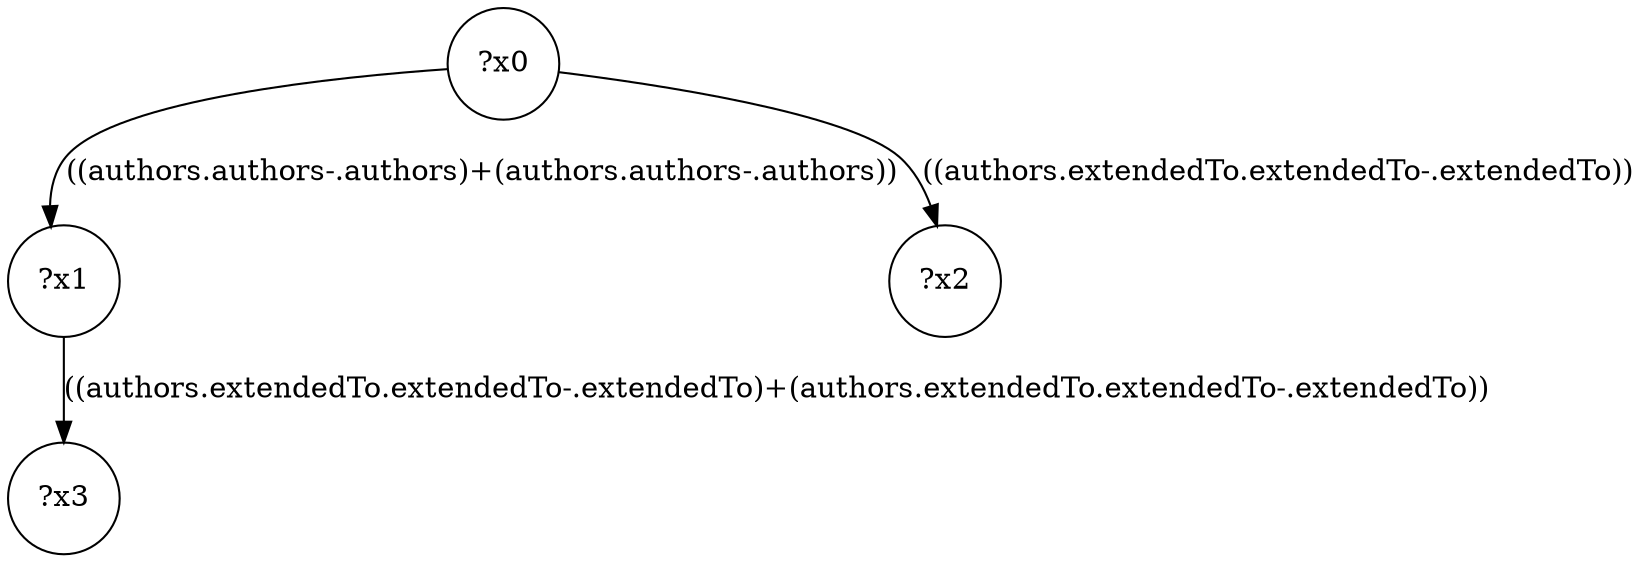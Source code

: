digraph g {
	x0 [shape=circle, label="?x0"];
	x1 [shape=circle, label="?x1"];
	x0 -> x1 [label="((authors.authors-.authors)+(authors.authors-.authors))"];
	x2 [shape=circle, label="?x2"];
	x0 -> x2 [label="((authors.extendedTo.extendedTo-.extendedTo))"];
	x3 [shape=circle, label="?x3"];
	x1 -> x3 [label="((authors.extendedTo.extendedTo-.extendedTo)+(authors.extendedTo.extendedTo-.extendedTo))"];
}
